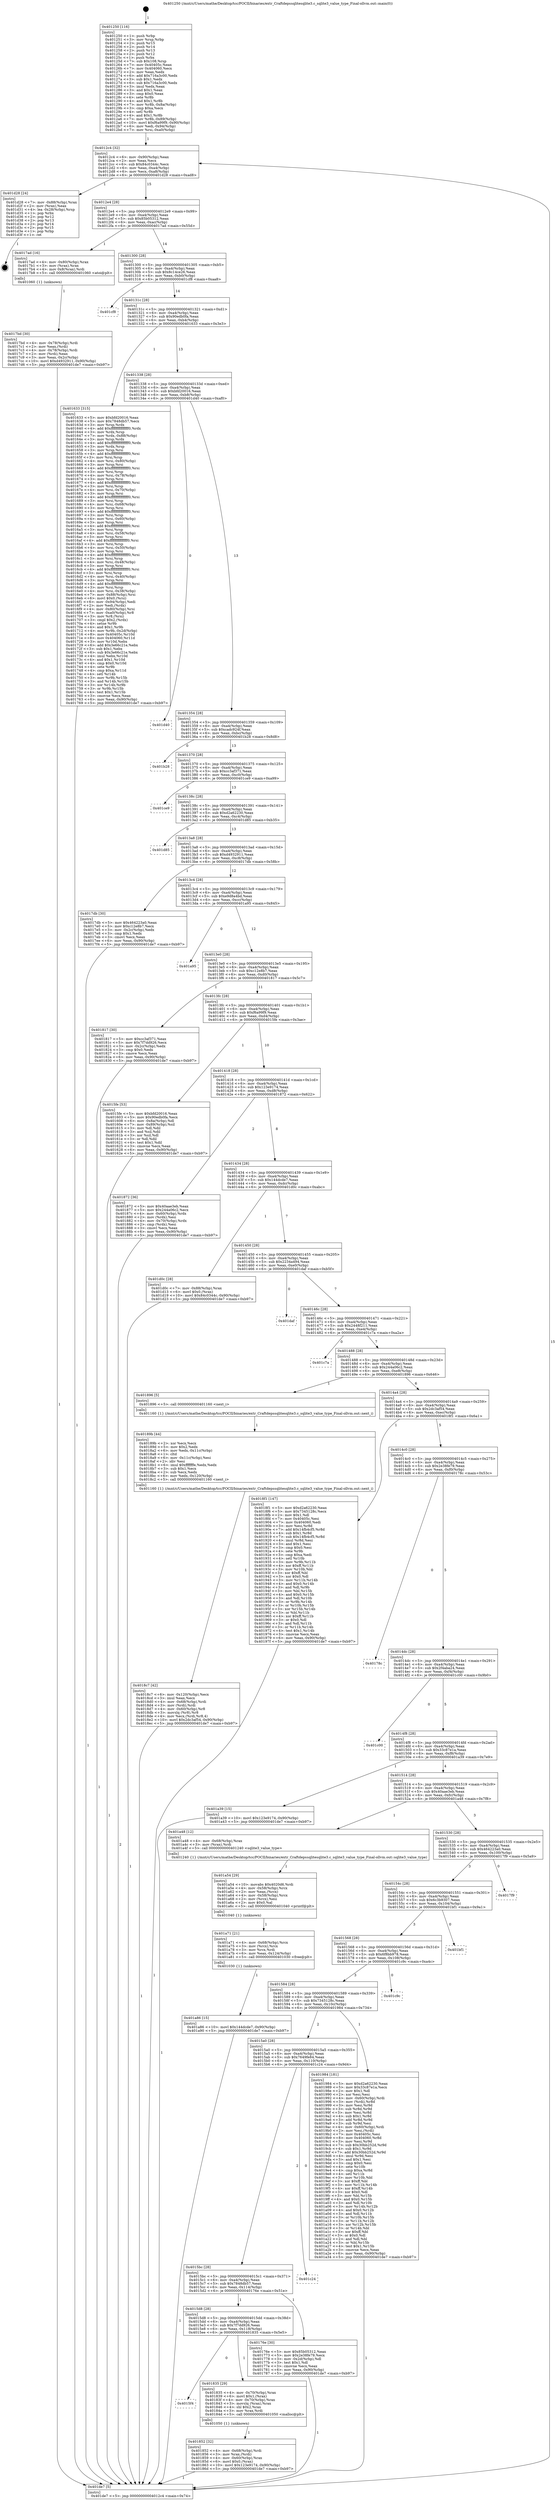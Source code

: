 digraph "0x401250" {
  label = "0x401250 (/mnt/c/Users/mathe/Desktop/tcc/POCII/binaries/extr_Craftdepssqlitesqlite3.c_sqlite3_value_type_Final-ollvm.out::main(0))"
  labelloc = "t"
  node[shape=record]

  Entry [label="",width=0.3,height=0.3,shape=circle,fillcolor=black,style=filled]
  "0x4012c4" [label="{
     0x4012c4 [32]\l
     | [instrs]\l
     &nbsp;&nbsp;0x4012c4 \<+6\>: mov -0x90(%rbp),%eax\l
     &nbsp;&nbsp;0x4012ca \<+2\>: mov %eax,%ecx\l
     &nbsp;&nbsp;0x4012cc \<+6\>: sub $0x84c0344c,%ecx\l
     &nbsp;&nbsp;0x4012d2 \<+6\>: mov %eax,-0xa4(%rbp)\l
     &nbsp;&nbsp;0x4012d8 \<+6\>: mov %ecx,-0xa8(%rbp)\l
     &nbsp;&nbsp;0x4012de \<+6\>: je 0000000000401d28 \<main+0xad8\>\l
  }"]
  "0x401d28" [label="{
     0x401d28 [24]\l
     | [instrs]\l
     &nbsp;&nbsp;0x401d28 \<+7\>: mov -0x88(%rbp),%rax\l
     &nbsp;&nbsp;0x401d2f \<+2\>: mov (%rax),%eax\l
     &nbsp;&nbsp;0x401d31 \<+4\>: lea -0x28(%rbp),%rsp\l
     &nbsp;&nbsp;0x401d35 \<+1\>: pop %rbx\l
     &nbsp;&nbsp;0x401d36 \<+2\>: pop %r12\l
     &nbsp;&nbsp;0x401d38 \<+2\>: pop %r13\l
     &nbsp;&nbsp;0x401d3a \<+2\>: pop %r14\l
     &nbsp;&nbsp;0x401d3c \<+2\>: pop %r15\l
     &nbsp;&nbsp;0x401d3e \<+1\>: pop %rbp\l
     &nbsp;&nbsp;0x401d3f \<+1\>: ret\l
  }"]
  "0x4012e4" [label="{
     0x4012e4 [28]\l
     | [instrs]\l
     &nbsp;&nbsp;0x4012e4 \<+5\>: jmp 00000000004012e9 \<main+0x99\>\l
     &nbsp;&nbsp;0x4012e9 \<+6\>: mov -0xa4(%rbp),%eax\l
     &nbsp;&nbsp;0x4012ef \<+5\>: sub $0x85b05312,%eax\l
     &nbsp;&nbsp;0x4012f4 \<+6\>: mov %eax,-0xac(%rbp)\l
     &nbsp;&nbsp;0x4012fa \<+6\>: je 00000000004017ad \<main+0x55d\>\l
  }"]
  Exit [label="",width=0.3,height=0.3,shape=circle,fillcolor=black,style=filled,peripheries=2]
  "0x4017ad" [label="{
     0x4017ad [16]\l
     | [instrs]\l
     &nbsp;&nbsp;0x4017ad \<+4\>: mov -0x80(%rbp),%rax\l
     &nbsp;&nbsp;0x4017b1 \<+3\>: mov (%rax),%rax\l
     &nbsp;&nbsp;0x4017b4 \<+4\>: mov 0x8(%rax),%rdi\l
     &nbsp;&nbsp;0x4017b8 \<+5\>: call 0000000000401060 \<atoi@plt\>\l
     | [calls]\l
     &nbsp;&nbsp;0x401060 \{1\} (unknown)\l
  }"]
  "0x401300" [label="{
     0x401300 [28]\l
     | [instrs]\l
     &nbsp;&nbsp;0x401300 \<+5\>: jmp 0000000000401305 \<main+0xb5\>\l
     &nbsp;&nbsp;0x401305 \<+6\>: mov -0xa4(%rbp),%eax\l
     &nbsp;&nbsp;0x40130b \<+5\>: sub $0x8c14ce26,%eax\l
     &nbsp;&nbsp;0x401310 \<+6\>: mov %eax,-0xb0(%rbp)\l
     &nbsp;&nbsp;0x401316 \<+6\>: je 0000000000401cf8 \<main+0xaa8\>\l
  }"]
  "0x401a86" [label="{
     0x401a86 [15]\l
     | [instrs]\l
     &nbsp;&nbsp;0x401a86 \<+10\>: movl $0x144dcde7,-0x90(%rbp)\l
     &nbsp;&nbsp;0x401a90 \<+5\>: jmp 0000000000401de7 \<main+0xb97\>\l
  }"]
  "0x401cf8" [label="{
     0x401cf8\l
  }", style=dashed]
  "0x40131c" [label="{
     0x40131c [28]\l
     | [instrs]\l
     &nbsp;&nbsp;0x40131c \<+5\>: jmp 0000000000401321 \<main+0xd1\>\l
     &nbsp;&nbsp;0x401321 \<+6\>: mov -0xa4(%rbp),%eax\l
     &nbsp;&nbsp;0x401327 \<+5\>: sub $0x90edb0fa,%eax\l
     &nbsp;&nbsp;0x40132c \<+6\>: mov %eax,-0xb4(%rbp)\l
     &nbsp;&nbsp;0x401332 \<+6\>: je 0000000000401633 \<main+0x3e3\>\l
  }"]
  "0x401a71" [label="{
     0x401a71 [21]\l
     | [instrs]\l
     &nbsp;&nbsp;0x401a71 \<+4\>: mov -0x68(%rbp),%rcx\l
     &nbsp;&nbsp;0x401a75 \<+3\>: mov (%rcx),%rcx\l
     &nbsp;&nbsp;0x401a78 \<+3\>: mov %rcx,%rdi\l
     &nbsp;&nbsp;0x401a7b \<+6\>: mov %eax,-0x124(%rbp)\l
     &nbsp;&nbsp;0x401a81 \<+5\>: call 0000000000401030 \<free@plt\>\l
     | [calls]\l
     &nbsp;&nbsp;0x401030 \{1\} (unknown)\l
  }"]
  "0x401633" [label="{
     0x401633 [315]\l
     | [instrs]\l
     &nbsp;&nbsp;0x401633 \<+5\>: mov $0xbfd20016,%eax\l
     &nbsp;&nbsp;0x401638 \<+5\>: mov $0x7848db57,%ecx\l
     &nbsp;&nbsp;0x40163d \<+3\>: mov %rsp,%rdx\l
     &nbsp;&nbsp;0x401640 \<+4\>: add $0xfffffffffffffff0,%rdx\l
     &nbsp;&nbsp;0x401644 \<+3\>: mov %rdx,%rsp\l
     &nbsp;&nbsp;0x401647 \<+7\>: mov %rdx,-0x88(%rbp)\l
     &nbsp;&nbsp;0x40164e \<+3\>: mov %rsp,%rdx\l
     &nbsp;&nbsp;0x401651 \<+4\>: add $0xfffffffffffffff0,%rdx\l
     &nbsp;&nbsp;0x401655 \<+3\>: mov %rdx,%rsp\l
     &nbsp;&nbsp;0x401658 \<+3\>: mov %rsp,%rsi\l
     &nbsp;&nbsp;0x40165b \<+4\>: add $0xfffffffffffffff0,%rsi\l
     &nbsp;&nbsp;0x40165f \<+3\>: mov %rsi,%rsp\l
     &nbsp;&nbsp;0x401662 \<+4\>: mov %rsi,-0x80(%rbp)\l
     &nbsp;&nbsp;0x401666 \<+3\>: mov %rsp,%rsi\l
     &nbsp;&nbsp;0x401669 \<+4\>: add $0xfffffffffffffff0,%rsi\l
     &nbsp;&nbsp;0x40166d \<+3\>: mov %rsi,%rsp\l
     &nbsp;&nbsp;0x401670 \<+4\>: mov %rsi,-0x78(%rbp)\l
     &nbsp;&nbsp;0x401674 \<+3\>: mov %rsp,%rsi\l
     &nbsp;&nbsp;0x401677 \<+4\>: add $0xfffffffffffffff0,%rsi\l
     &nbsp;&nbsp;0x40167b \<+3\>: mov %rsi,%rsp\l
     &nbsp;&nbsp;0x40167e \<+4\>: mov %rsi,-0x70(%rbp)\l
     &nbsp;&nbsp;0x401682 \<+3\>: mov %rsp,%rsi\l
     &nbsp;&nbsp;0x401685 \<+4\>: add $0xfffffffffffffff0,%rsi\l
     &nbsp;&nbsp;0x401689 \<+3\>: mov %rsi,%rsp\l
     &nbsp;&nbsp;0x40168c \<+4\>: mov %rsi,-0x68(%rbp)\l
     &nbsp;&nbsp;0x401690 \<+3\>: mov %rsp,%rsi\l
     &nbsp;&nbsp;0x401693 \<+4\>: add $0xfffffffffffffff0,%rsi\l
     &nbsp;&nbsp;0x401697 \<+3\>: mov %rsi,%rsp\l
     &nbsp;&nbsp;0x40169a \<+4\>: mov %rsi,-0x60(%rbp)\l
     &nbsp;&nbsp;0x40169e \<+3\>: mov %rsp,%rsi\l
     &nbsp;&nbsp;0x4016a1 \<+4\>: add $0xfffffffffffffff0,%rsi\l
     &nbsp;&nbsp;0x4016a5 \<+3\>: mov %rsi,%rsp\l
     &nbsp;&nbsp;0x4016a8 \<+4\>: mov %rsi,-0x58(%rbp)\l
     &nbsp;&nbsp;0x4016ac \<+3\>: mov %rsp,%rsi\l
     &nbsp;&nbsp;0x4016af \<+4\>: add $0xfffffffffffffff0,%rsi\l
     &nbsp;&nbsp;0x4016b3 \<+3\>: mov %rsi,%rsp\l
     &nbsp;&nbsp;0x4016b6 \<+4\>: mov %rsi,-0x50(%rbp)\l
     &nbsp;&nbsp;0x4016ba \<+3\>: mov %rsp,%rsi\l
     &nbsp;&nbsp;0x4016bd \<+4\>: add $0xfffffffffffffff0,%rsi\l
     &nbsp;&nbsp;0x4016c1 \<+3\>: mov %rsi,%rsp\l
     &nbsp;&nbsp;0x4016c4 \<+4\>: mov %rsi,-0x48(%rbp)\l
     &nbsp;&nbsp;0x4016c8 \<+3\>: mov %rsp,%rsi\l
     &nbsp;&nbsp;0x4016cb \<+4\>: add $0xfffffffffffffff0,%rsi\l
     &nbsp;&nbsp;0x4016cf \<+3\>: mov %rsi,%rsp\l
     &nbsp;&nbsp;0x4016d2 \<+4\>: mov %rsi,-0x40(%rbp)\l
     &nbsp;&nbsp;0x4016d6 \<+3\>: mov %rsp,%rsi\l
     &nbsp;&nbsp;0x4016d9 \<+4\>: add $0xfffffffffffffff0,%rsi\l
     &nbsp;&nbsp;0x4016dd \<+3\>: mov %rsi,%rsp\l
     &nbsp;&nbsp;0x4016e0 \<+4\>: mov %rsi,-0x38(%rbp)\l
     &nbsp;&nbsp;0x4016e4 \<+7\>: mov -0x88(%rbp),%rsi\l
     &nbsp;&nbsp;0x4016eb \<+6\>: movl $0x0,(%rsi)\l
     &nbsp;&nbsp;0x4016f1 \<+6\>: mov -0x94(%rbp),%edi\l
     &nbsp;&nbsp;0x4016f7 \<+2\>: mov %edi,(%rdx)\l
     &nbsp;&nbsp;0x4016f9 \<+4\>: mov -0x80(%rbp),%rsi\l
     &nbsp;&nbsp;0x4016fd \<+7\>: mov -0xa0(%rbp),%r8\l
     &nbsp;&nbsp;0x401704 \<+3\>: mov %r8,(%rsi)\l
     &nbsp;&nbsp;0x401707 \<+3\>: cmpl $0x2,(%rdx)\l
     &nbsp;&nbsp;0x40170a \<+4\>: setne %r9b\l
     &nbsp;&nbsp;0x40170e \<+4\>: and $0x1,%r9b\l
     &nbsp;&nbsp;0x401712 \<+4\>: mov %r9b,-0x2d(%rbp)\l
     &nbsp;&nbsp;0x401716 \<+8\>: mov 0x40405c,%r10d\l
     &nbsp;&nbsp;0x40171e \<+8\>: mov 0x404060,%r11d\l
     &nbsp;&nbsp;0x401726 \<+3\>: mov %r10d,%ebx\l
     &nbsp;&nbsp;0x401729 \<+6\>: add $0x3e66c21e,%ebx\l
     &nbsp;&nbsp;0x40172f \<+3\>: sub $0x1,%ebx\l
     &nbsp;&nbsp;0x401732 \<+6\>: sub $0x3e66c21e,%ebx\l
     &nbsp;&nbsp;0x401738 \<+4\>: imul %ebx,%r10d\l
     &nbsp;&nbsp;0x40173c \<+4\>: and $0x1,%r10d\l
     &nbsp;&nbsp;0x401740 \<+4\>: cmp $0x0,%r10d\l
     &nbsp;&nbsp;0x401744 \<+4\>: sete %r9b\l
     &nbsp;&nbsp;0x401748 \<+4\>: cmp $0xa,%r11d\l
     &nbsp;&nbsp;0x40174c \<+4\>: setl %r14b\l
     &nbsp;&nbsp;0x401750 \<+3\>: mov %r9b,%r15b\l
     &nbsp;&nbsp;0x401753 \<+3\>: and %r14b,%r15b\l
     &nbsp;&nbsp;0x401756 \<+3\>: xor %r14b,%r9b\l
     &nbsp;&nbsp;0x401759 \<+3\>: or %r9b,%r15b\l
     &nbsp;&nbsp;0x40175c \<+4\>: test $0x1,%r15b\l
     &nbsp;&nbsp;0x401760 \<+3\>: cmovne %ecx,%eax\l
     &nbsp;&nbsp;0x401763 \<+6\>: mov %eax,-0x90(%rbp)\l
     &nbsp;&nbsp;0x401769 \<+5\>: jmp 0000000000401de7 \<main+0xb97\>\l
  }"]
  "0x401338" [label="{
     0x401338 [28]\l
     | [instrs]\l
     &nbsp;&nbsp;0x401338 \<+5\>: jmp 000000000040133d \<main+0xed\>\l
     &nbsp;&nbsp;0x40133d \<+6\>: mov -0xa4(%rbp),%eax\l
     &nbsp;&nbsp;0x401343 \<+5\>: sub $0xbfd20016,%eax\l
     &nbsp;&nbsp;0x401348 \<+6\>: mov %eax,-0xb8(%rbp)\l
     &nbsp;&nbsp;0x40134e \<+6\>: je 0000000000401d40 \<main+0xaf0\>\l
  }"]
  "0x401a54" [label="{
     0x401a54 [29]\l
     | [instrs]\l
     &nbsp;&nbsp;0x401a54 \<+10\>: movabs $0x4020d6,%rdi\l
     &nbsp;&nbsp;0x401a5e \<+4\>: mov -0x58(%rbp),%rcx\l
     &nbsp;&nbsp;0x401a62 \<+2\>: mov %eax,(%rcx)\l
     &nbsp;&nbsp;0x401a64 \<+4\>: mov -0x58(%rbp),%rcx\l
     &nbsp;&nbsp;0x401a68 \<+2\>: mov (%rcx),%esi\l
     &nbsp;&nbsp;0x401a6a \<+2\>: mov $0x0,%al\l
     &nbsp;&nbsp;0x401a6c \<+5\>: call 0000000000401040 \<printf@plt\>\l
     | [calls]\l
     &nbsp;&nbsp;0x401040 \{1\} (unknown)\l
  }"]
  "0x401d40" [label="{
     0x401d40\l
  }", style=dashed]
  "0x401354" [label="{
     0x401354 [28]\l
     | [instrs]\l
     &nbsp;&nbsp;0x401354 \<+5\>: jmp 0000000000401359 \<main+0x109\>\l
     &nbsp;&nbsp;0x401359 \<+6\>: mov -0xa4(%rbp),%eax\l
     &nbsp;&nbsp;0x40135f \<+5\>: sub $0xcadc924f,%eax\l
     &nbsp;&nbsp;0x401364 \<+6\>: mov %eax,-0xbc(%rbp)\l
     &nbsp;&nbsp;0x40136a \<+6\>: je 0000000000401b28 \<main+0x8d8\>\l
  }"]
  "0x4018c7" [label="{
     0x4018c7 [42]\l
     | [instrs]\l
     &nbsp;&nbsp;0x4018c7 \<+6\>: mov -0x120(%rbp),%ecx\l
     &nbsp;&nbsp;0x4018cd \<+3\>: imul %eax,%ecx\l
     &nbsp;&nbsp;0x4018d0 \<+4\>: mov -0x68(%rbp),%rdi\l
     &nbsp;&nbsp;0x4018d4 \<+3\>: mov (%rdi),%rdi\l
     &nbsp;&nbsp;0x4018d7 \<+4\>: mov -0x60(%rbp),%r8\l
     &nbsp;&nbsp;0x4018db \<+3\>: movslq (%r8),%r8\l
     &nbsp;&nbsp;0x4018de \<+4\>: mov %ecx,(%rdi,%r8,4)\l
     &nbsp;&nbsp;0x4018e2 \<+10\>: movl $0x2dc3af54,-0x90(%rbp)\l
     &nbsp;&nbsp;0x4018ec \<+5\>: jmp 0000000000401de7 \<main+0xb97\>\l
  }"]
  "0x401b28" [label="{
     0x401b28\l
  }", style=dashed]
  "0x401370" [label="{
     0x401370 [28]\l
     | [instrs]\l
     &nbsp;&nbsp;0x401370 \<+5\>: jmp 0000000000401375 \<main+0x125\>\l
     &nbsp;&nbsp;0x401375 \<+6\>: mov -0xa4(%rbp),%eax\l
     &nbsp;&nbsp;0x40137b \<+5\>: sub $0xcc3af371,%eax\l
     &nbsp;&nbsp;0x401380 \<+6\>: mov %eax,-0xc0(%rbp)\l
     &nbsp;&nbsp;0x401386 \<+6\>: je 0000000000401ce9 \<main+0xa99\>\l
  }"]
  "0x40189b" [label="{
     0x40189b [44]\l
     | [instrs]\l
     &nbsp;&nbsp;0x40189b \<+2\>: xor %ecx,%ecx\l
     &nbsp;&nbsp;0x40189d \<+5\>: mov $0x2,%edx\l
     &nbsp;&nbsp;0x4018a2 \<+6\>: mov %edx,-0x11c(%rbp)\l
     &nbsp;&nbsp;0x4018a8 \<+1\>: cltd\l
     &nbsp;&nbsp;0x4018a9 \<+6\>: mov -0x11c(%rbp),%esi\l
     &nbsp;&nbsp;0x4018af \<+2\>: idiv %esi\l
     &nbsp;&nbsp;0x4018b1 \<+6\>: imul $0xfffffffe,%edx,%edx\l
     &nbsp;&nbsp;0x4018b7 \<+3\>: sub $0x1,%ecx\l
     &nbsp;&nbsp;0x4018ba \<+2\>: sub %ecx,%edx\l
     &nbsp;&nbsp;0x4018bc \<+6\>: mov %edx,-0x120(%rbp)\l
     &nbsp;&nbsp;0x4018c2 \<+5\>: call 0000000000401160 \<next_i\>\l
     | [calls]\l
     &nbsp;&nbsp;0x401160 \{1\} (/mnt/c/Users/mathe/Desktop/tcc/POCII/binaries/extr_Craftdepssqlitesqlite3.c_sqlite3_value_type_Final-ollvm.out::next_i)\l
  }"]
  "0x401ce9" [label="{
     0x401ce9\l
  }", style=dashed]
  "0x40138c" [label="{
     0x40138c [28]\l
     | [instrs]\l
     &nbsp;&nbsp;0x40138c \<+5\>: jmp 0000000000401391 \<main+0x141\>\l
     &nbsp;&nbsp;0x401391 \<+6\>: mov -0xa4(%rbp),%eax\l
     &nbsp;&nbsp;0x401397 \<+5\>: sub $0xd2a62230,%eax\l
     &nbsp;&nbsp;0x40139c \<+6\>: mov %eax,-0xc4(%rbp)\l
     &nbsp;&nbsp;0x4013a2 \<+6\>: je 0000000000401d85 \<main+0xb35\>\l
  }"]
  "0x401852" [label="{
     0x401852 [32]\l
     | [instrs]\l
     &nbsp;&nbsp;0x401852 \<+4\>: mov -0x68(%rbp),%rdi\l
     &nbsp;&nbsp;0x401856 \<+3\>: mov %rax,(%rdi)\l
     &nbsp;&nbsp;0x401859 \<+4\>: mov -0x60(%rbp),%rax\l
     &nbsp;&nbsp;0x40185d \<+6\>: movl $0x0,(%rax)\l
     &nbsp;&nbsp;0x401863 \<+10\>: movl $0x123e9174,-0x90(%rbp)\l
     &nbsp;&nbsp;0x40186d \<+5\>: jmp 0000000000401de7 \<main+0xb97\>\l
  }"]
  "0x401d85" [label="{
     0x401d85\l
  }", style=dashed]
  "0x4013a8" [label="{
     0x4013a8 [28]\l
     | [instrs]\l
     &nbsp;&nbsp;0x4013a8 \<+5\>: jmp 00000000004013ad \<main+0x15d\>\l
     &nbsp;&nbsp;0x4013ad \<+6\>: mov -0xa4(%rbp),%eax\l
     &nbsp;&nbsp;0x4013b3 \<+5\>: sub $0xd4932911,%eax\l
     &nbsp;&nbsp;0x4013b8 \<+6\>: mov %eax,-0xc8(%rbp)\l
     &nbsp;&nbsp;0x4013be \<+6\>: je 00000000004017db \<main+0x58b\>\l
  }"]
  "0x4015f4" [label="{
     0x4015f4\l
  }", style=dashed]
  "0x4017db" [label="{
     0x4017db [30]\l
     | [instrs]\l
     &nbsp;&nbsp;0x4017db \<+5\>: mov $0x464223a0,%eax\l
     &nbsp;&nbsp;0x4017e0 \<+5\>: mov $0xc12e8b7,%ecx\l
     &nbsp;&nbsp;0x4017e5 \<+3\>: mov -0x2c(%rbp),%edx\l
     &nbsp;&nbsp;0x4017e8 \<+3\>: cmp $0x1,%edx\l
     &nbsp;&nbsp;0x4017eb \<+3\>: cmovl %ecx,%eax\l
     &nbsp;&nbsp;0x4017ee \<+6\>: mov %eax,-0x90(%rbp)\l
     &nbsp;&nbsp;0x4017f4 \<+5\>: jmp 0000000000401de7 \<main+0xb97\>\l
  }"]
  "0x4013c4" [label="{
     0x4013c4 [28]\l
     | [instrs]\l
     &nbsp;&nbsp;0x4013c4 \<+5\>: jmp 00000000004013c9 \<main+0x179\>\l
     &nbsp;&nbsp;0x4013c9 \<+6\>: mov -0xa4(%rbp),%eax\l
     &nbsp;&nbsp;0x4013cf \<+5\>: sub $0xe9d8a4bd,%eax\l
     &nbsp;&nbsp;0x4013d4 \<+6\>: mov %eax,-0xcc(%rbp)\l
     &nbsp;&nbsp;0x4013da \<+6\>: je 0000000000401a95 \<main+0x845\>\l
  }"]
  "0x401835" [label="{
     0x401835 [29]\l
     | [instrs]\l
     &nbsp;&nbsp;0x401835 \<+4\>: mov -0x70(%rbp),%rax\l
     &nbsp;&nbsp;0x401839 \<+6\>: movl $0x1,(%rax)\l
     &nbsp;&nbsp;0x40183f \<+4\>: mov -0x70(%rbp),%rax\l
     &nbsp;&nbsp;0x401843 \<+3\>: movslq (%rax),%rax\l
     &nbsp;&nbsp;0x401846 \<+4\>: shl $0x2,%rax\l
     &nbsp;&nbsp;0x40184a \<+3\>: mov %rax,%rdi\l
     &nbsp;&nbsp;0x40184d \<+5\>: call 0000000000401050 \<malloc@plt\>\l
     | [calls]\l
     &nbsp;&nbsp;0x401050 \{1\} (unknown)\l
  }"]
  "0x401a95" [label="{
     0x401a95\l
  }", style=dashed]
  "0x4013e0" [label="{
     0x4013e0 [28]\l
     | [instrs]\l
     &nbsp;&nbsp;0x4013e0 \<+5\>: jmp 00000000004013e5 \<main+0x195\>\l
     &nbsp;&nbsp;0x4013e5 \<+6\>: mov -0xa4(%rbp),%eax\l
     &nbsp;&nbsp;0x4013eb \<+5\>: sub $0xc12e8b7,%eax\l
     &nbsp;&nbsp;0x4013f0 \<+6\>: mov %eax,-0xd0(%rbp)\l
     &nbsp;&nbsp;0x4013f6 \<+6\>: je 0000000000401817 \<main+0x5c7\>\l
  }"]
  "0x4017bd" [label="{
     0x4017bd [30]\l
     | [instrs]\l
     &nbsp;&nbsp;0x4017bd \<+4\>: mov -0x78(%rbp),%rdi\l
     &nbsp;&nbsp;0x4017c1 \<+2\>: mov %eax,(%rdi)\l
     &nbsp;&nbsp;0x4017c3 \<+4\>: mov -0x78(%rbp),%rdi\l
     &nbsp;&nbsp;0x4017c7 \<+2\>: mov (%rdi),%eax\l
     &nbsp;&nbsp;0x4017c9 \<+3\>: mov %eax,-0x2c(%rbp)\l
     &nbsp;&nbsp;0x4017cc \<+10\>: movl $0xd4932911,-0x90(%rbp)\l
     &nbsp;&nbsp;0x4017d6 \<+5\>: jmp 0000000000401de7 \<main+0xb97\>\l
  }"]
  "0x401817" [label="{
     0x401817 [30]\l
     | [instrs]\l
     &nbsp;&nbsp;0x401817 \<+5\>: mov $0xcc3af371,%eax\l
     &nbsp;&nbsp;0x40181c \<+5\>: mov $0x7f7dd926,%ecx\l
     &nbsp;&nbsp;0x401821 \<+3\>: mov -0x2c(%rbp),%edx\l
     &nbsp;&nbsp;0x401824 \<+3\>: cmp $0x0,%edx\l
     &nbsp;&nbsp;0x401827 \<+3\>: cmove %ecx,%eax\l
     &nbsp;&nbsp;0x40182a \<+6\>: mov %eax,-0x90(%rbp)\l
     &nbsp;&nbsp;0x401830 \<+5\>: jmp 0000000000401de7 \<main+0xb97\>\l
  }"]
  "0x4013fc" [label="{
     0x4013fc [28]\l
     | [instrs]\l
     &nbsp;&nbsp;0x4013fc \<+5\>: jmp 0000000000401401 \<main+0x1b1\>\l
     &nbsp;&nbsp;0x401401 \<+6\>: mov -0xa4(%rbp),%eax\l
     &nbsp;&nbsp;0x401407 \<+5\>: sub $0xf6a99f9,%eax\l
     &nbsp;&nbsp;0x40140c \<+6\>: mov %eax,-0xd4(%rbp)\l
     &nbsp;&nbsp;0x401412 \<+6\>: je 00000000004015fe \<main+0x3ae\>\l
  }"]
  "0x4015d8" [label="{
     0x4015d8 [28]\l
     | [instrs]\l
     &nbsp;&nbsp;0x4015d8 \<+5\>: jmp 00000000004015dd \<main+0x38d\>\l
     &nbsp;&nbsp;0x4015dd \<+6\>: mov -0xa4(%rbp),%eax\l
     &nbsp;&nbsp;0x4015e3 \<+5\>: sub $0x7f7dd926,%eax\l
     &nbsp;&nbsp;0x4015e8 \<+6\>: mov %eax,-0x118(%rbp)\l
     &nbsp;&nbsp;0x4015ee \<+6\>: je 0000000000401835 \<main+0x5e5\>\l
  }"]
  "0x4015fe" [label="{
     0x4015fe [53]\l
     | [instrs]\l
     &nbsp;&nbsp;0x4015fe \<+5\>: mov $0xbfd20016,%eax\l
     &nbsp;&nbsp;0x401603 \<+5\>: mov $0x90edb0fa,%ecx\l
     &nbsp;&nbsp;0x401608 \<+6\>: mov -0x8a(%rbp),%dl\l
     &nbsp;&nbsp;0x40160e \<+7\>: mov -0x89(%rbp),%sil\l
     &nbsp;&nbsp;0x401615 \<+3\>: mov %dl,%dil\l
     &nbsp;&nbsp;0x401618 \<+3\>: and %sil,%dil\l
     &nbsp;&nbsp;0x40161b \<+3\>: xor %sil,%dl\l
     &nbsp;&nbsp;0x40161e \<+3\>: or %dl,%dil\l
     &nbsp;&nbsp;0x401621 \<+4\>: test $0x1,%dil\l
     &nbsp;&nbsp;0x401625 \<+3\>: cmovne %ecx,%eax\l
     &nbsp;&nbsp;0x401628 \<+6\>: mov %eax,-0x90(%rbp)\l
     &nbsp;&nbsp;0x40162e \<+5\>: jmp 0000000000401de7 \<main+0xb97\>\l
  }"]
  "0x401418" [label="{
     0x401418 [28]\l
     | [instrs]\l
     &nbsp;&nbsp;0x401418 \<+5\>: jmp 000000000040141d \<main+0x1cd\>\l
     &nbsp;&nbsp;0x40141d \<+6\>: mov -0xa4(%rbp),%eax\l
     &nbsp;&nbsp;0x401423 \<+5\>: sub $0x123e9174,%eax\l
     &nbsp;&nbsp;0x401428 \<+6\>: mov %eax,-0xd8(%rbp)\l
     &nbsp;&nbsp;0x40142e \<+6\>: je 0000000000401872 \<main+0x622\>\l
  }"]
  "0x401de7" [label="{
     0x401de7 [5]\l
     | [instrs]\l
     &nbsp;&nbsp;0x401de7 \<+5\>: jmp 00000000004012c4 \<main+0x74\>\l
  }"]
  "0x401250" [label="{
     0x401250 [116]\l
     | [instrs]\l
     &nbsp;&nbsp;0x401250 \<+1\>: push %rbp\l
     &nbsp;&nbsp;0x401251 \<+3\>: mov %rsp,%rbp\l
     &nbsp;&nbsp;0x401254 \<+2\>: push %r15\l
     &nbsp;&nbsp;0x401256 \<+2\>: push %r14\l
     &nbsp;&nbsp;0x401258 \<+2\>: push %r13\l
     &nbsp;&nbsp;0x40125a \<+2\>: push %r12\l
     &nbsp;&nbsp;0x40125c \<+1\>: push %rbx\l
     &nbsp;&nbsp;0x40125d \<+7\>: sub $0x108,%rsp\l
     &nbsp;&nbsp;0x401264 \<+7\>: mov 0x40405c,%eax\l
     &nbsp;&nbsp;0x40126b \<+7\>: mov 0x404060,%ecx\l
     &nbsp;&nbsp;0x401272 \<+2\>: mov %eax,%edx\l
     &nbsp;&nbsp;0x401274 \<+6\>: add $0x716a3c00,%edx\l
     &nbsp;&nbsp;0x40127a \<+3\>: sub $0x1,%edx\l
     &nbsp;&nbsp;0x40127d \<+6\>: sub $0x716a3c00,%edx\l
     &nbsp;&nbsp;0x401283 \<+3\>: imul %edx,%eax\l
     &nbsp;&nbsp;0x401286 \<+3\>: and $0x1,%eax\l
     &nbsp;&nbsp;0x401289 \<+3\>: cmp $0x0,%eax\l
     &nbsp;&nbsp;0x40128c \<+4\>: sete %r8b\l
     &nbsp;&nbsp;0x401290 \<+4\>: and $0x1,%r8b\l
     &nbsp;&nbsp;0x401294 \<+7\>: mov %r8b,-0x8a(%rbp)\l
     &nbsp;&nbsp;0x40129b \<+3\>: cmp $0xa,%ecx\l
     &nbsp;&nbsp;0x40129e \<+4\>: setl %r8b\l
     &nbsp;&nbsp;0x4012a2 \<+4\>: and $0x1,%r8b\l
     &nbsp;&nbsp;0x4012a6 \<+7\>: mov %r8b,-0x89(%rbp)\l
     &nbsp;&nbsp;0x4012ad \<+10\>: movl $0xf6a99f9,-0x90(%rbp)\l
     &nbsp;&nbsp;0x4012b7 \<+6\>: mov %edi,-0x94(%rbp)\l
     &nbsp;&nbsp;0x4012bd \<+7\>: mov %rsi,-0xa0(%rbp)\l
  }"]
  "0x40176e" [label="{
     0x40176e [30]\l
     | [instrs]\l
     &nbsp;&nbsp;0x40176e \<+5\>: mov $0x85b05312,%eax\l
     &nbsp;&nbsp;0x401773 \<+5\>: mov $0x2e38fe79,%ecx\l
     &nbsp;&nbsp;0x401778 \<+3\>: mov -0x2d(%rbp),%dl\l
     &nbsp;&nbsp;0x40177b \<+3\>: test $0x1,%dl\l
     &nbsp;&nbsp;0x40177e \<+3\>: cmovne %ecx,%eax\l
     &nbsp;&nbsp;0x401781 \<+6\>: mov %eax,-0x90(%rbp)\l
     &nbsp;&nbsp;0x401787 \<+5\>: jmp 0000000000401de7 \<main+0xb97\>\l
  }"]
  "0x4015bc" [label="{
     0x4015bc [28]\l
     | [instrs]\l
     &nbsp;&nbsp;0x4015bc \<+5\>: jmp 00000000004015c1 \<main+0x371\>\l
     &nbsp;&nbsp;0x4015c1 \<+6\>: mov -0xa4(%rbp),%eax\l
     &nbsp;&nbsp;0x4015c7 \<+5\>: sub $0x7848db57,%eax\l
     &nbsp;&nbsp;0x4015cc \<+6\>: mov %eax,-0x114(%rbp)\l
     &nbsp;&nbsp;0x4015d2 \<+6\>: je 000000000040176e \<main+0x51e\>\l
  }"]
  "0x401872" [label="{
     0x401872 [36]\l
     | [instrs]\l
     &nbsp;&nbsp;0x401872 \<+5\>: mov $0x40aae3eb,%eax\l
     &nbsp;&nbsp;0x401877 \<+5\>: mov $0x244a06c2,%ecx\l
     &nbsp;&nbsp;0x40187c \<+4\>: mov -0x60(%rbp),%rdx\l
     &nbsp;&nbsp;0x401880 \<+2\>: mov (%rdx),%esi\l
     &nbsp;&nbsp;0x401882 \<+4\>: mov -0x70(%rbp),%rdx\l
     &nbsp;&nbsp;0x401886 \<+2\>: cmp (%rdx),%esi\l
     &nbsp;&nbsp;0x401888 \<+3\>: cmovl %ecx,%eax\l
     &nbsp;&nbsp;0x40188b \<+6\>: mov %eax,-0x90(%rbp)\l
     &nbsp;&nbsp;0x401891 \<+5\>: jmp 0000000000401de7 \<main+0xb97\>\l
  }"]
  "0x401434" [label="{
     0x401434 [28]\l
     | [instrs]\l
     &nbsp;&nbsp;0x401434 \<+5\>: jmp 0000000000401439 \<main+0x1e9\>\l
     &nbsp;&nbsp;0x401439 \<+6\>: mov -0xa4(%rbp),%eax\l
     &nbsp;&nbsp;0x40143f \<+5\>: sub $0x144dcde7,%eax\l
     &nbsp;&nbsp;0x401444 \<+6\>: mov %eax,-0xdc(%rbp)\l
     &nbsp;&nbsp;0x40144a \<+6\>: je 0000000000401d0c \<main+0xabc\>\l
  }"]
  "0x401c24" [label="{
     0x401c24\l
  }", style=dashed]
  "0x401d0c" [label="{
     0x401d0c [28]\l
     | [instrs]\l
     &nbsp;&nbsp;0x401d0c \<+7\>: mov -0x88(%rbp),%rax\l
     &nbsp;&nbsp;0x401d13 \<+6\>: movl $0x0,(%rax)\l
     &nbsp;&nbsp;0x401d19 \<+10\>: movl $0x84c0344c,-0x90(%rbp)\l
     &nbsp;&nbsp;0x401d23 \<+5\>: jmp 0000000000401de7 \<main+0xb97\>\l
  }"]
  "0x401450" [label="{
     0x401450 [28]\l
     | [instrs]\l
     &nbsp;&nbsp;0x401450 \<+5\>: jmp 0000000000401455 \<main+0x205\>\l
     &nbsp;&nbsp;0x401455 \<+6\>: mov -0xa4(%rbp),%eax\l
     &nbsp;&nbsp;0x40145b \<+5\>: sub $0x2234a494,%eax\l
     &nbsp;&nbsp;0x401460 \<+6\>: mov %eax,-0xe0(%rbp)\l
     &nbsp;&nbsp;0x401466 \<+6\>: je 0000000000401daf \<main+0xb5f\>\l
  }"]
  "0x4015a0" [label="{
     0x4015a0 [28]\l
     | [instrs]\l
     &nbsp;&nbsp;0x4015a0 \<+5\>: jmp 00000000004015a5 \<main+0x355\>\l
     &nbsp;&nbsp;0x4015a5 \<+6\>: mov -0xa4(%rbp),%eax\l
     &nbsp;&nbsp;0x4015ab \<+5\>: sub $0x7649fe84,%eax\l
     &nbsp;&nbsp;0x4015b0 \<+6\>: mov %eax,-0x110(%rbp)\l
     &nbsp;&nbsp;0x4015b6 \<+6\>: je 0000000000401c24 \<main+0x9d4\>\l
  }"]
  "0x401daf" [label="{
     0x401daf\l
  }", style=dashed]
  "0x40146c" [label="{
     0x40146c [28]\l
     | [instrs]\l
     &nbsp;&nbsp;0x40146c \<+5\>: jmp 0000000000401471 \<main+0x221\>\l
     &nbsp;&nbsp;0x401471 \<+6\>: mov -0xa4(%rbp),%eax\l
     &nbsp;&nbsp;0x401477 \<+5\>: sub $0x2448f211,%eax\l
     &nbsp;&nbsp;0x40147c \<+6\>: mov %eax,-0xe4(%rbp)\l
     &nbsp;&nbsp;0x401482 \<+6\>: je 0000000000401c7a \<main+0xa2a\>\l
  }"]
  "0x401984" [label="{
     0x401984 [181]\l
     | [instrs]\l
     &nbsp;&nbsp;0x401984 \<+5\>: mov $0xd2a62230,%eax\l
     &nbsp;&nbsp;0x401989 \<+5\>: mov $0x33c87e1a,%ecx\l
     &nbsp;&nbsp;0x40198e \<+2\>: mov $0x1,%dl\l
     &nbsp;&nbsp;0x401990 \<+2\>: xor %esi,%esi\l
     &nbsp;&nbsp;0x401992 \<+4\>: mov -0x60(%rbp),%rdi\l
     &nbsp;&nbsp;0x401996 \<+3\>: mov (%rdi),%r8d\l
     &nbsp;&nbsp;0x401999 \<+3\>: mov %esi,%r9d\l
     &nbsp;&nbsp;0x40199c \<+3\>: sub %r8d,%r9d\l
     &nbsp;&nbsp;0x40199f \<+3\>: mov %esi,%r8d\l
     &nbsp;&nbsp;0x4019a2 \<+4\>: sub $0x1,%r8d\l
     &nbsp;&nbsp;0x4019a6 \<+3\>: add %r8d,%r9d\l
     &nbsp;&nbsp;0x4019a9 \<+3\>: sub %r9d,%esi\l
     &nbsp;&nbsp;0x4019ac \<+4\>: mov -0x60(%rbp),%rdi\l
     &nbsp;&nbsp;0x4019b0 \<+2\>: mov %esi,(%rdi)\l
     &nbsp;&nbsp;0x4019b2 \<+7\>: mov 0x40405c,%esi\l
     &nbsp;&nbsp;0x4019b9 \<+8\>: mov 0x404060,%r8d\l
     &nbsp;&nbsp;0x4019c1 \<+3\>: mov %esi,%r9d\l
     &nbsp;&nbsp;0x4019c4 \<+7\>: sub $0x30bb252d,%r9d\l
     &nbsp;&nbsp;0x4019cb \<+4\>: sub $0x1,%r9d\l
     &nbsp;&nbsp;0x4019cf \<+7\>: add $0x30bb252d,%r9d\l
     &nbsp;&nbsp;0x4019d6 \<+4\>: imul %r9d,%esi\l
     &nbsp;&nbsp;0x4019da \<+3\>: and $0x1,%esi\l
     &nbsp;&nbsp;0x4019dd \<+3\>: cmp $0x0,%esi\l
     &nbsp;&nbsp;0x4019e0 \<+4\>: sete %r10b\l
     &nbsp;&nbsp;0x4019e4 \<+4\>: cmp $0xa,%r8d\l
     &nbsp;&nbsp;0x4019e8 \<+4\>: setl %r11b\l
     &nbsp;&nbsp;0x4019ec \<+3\>: mov %r10b,%bl\l
     &nbsp;&nbsp;0x4019ef \<+3\>: xor $0xff,%bl\l
     &nbsp;&nbsp;0x4019f2 \<+3\>: mov %r11b,%r14b\l
     &nbsp;&nbsp;0x4019f5 \<+4\>: xor $0xff,%r14b\l
     &nbsp;&nbsp;0x4019f9 \<+3\>: xor $0x0,%dl\l
     &nbsp;&nbsp;0x4019fc \<+3\>: mov %bl,%r15b\l
     &nbsp;&nbsp;0x4019ff \<+4\>: and $0x0,%r15b\l
     &nbsp;&nbsp;0x401a03 \<+3\>: and %dl,%r10b\l
     &nbsp;&nbsp;0x401a06 \<+3\>: mov %r14b,%r12b\l
     &nbsp;&nbsp;0x401a09 \<+4\>: and $0x0,%r12b\l
     &nbsp;&nbsp;0x401a0d \<+3\>: and %dl,%r11b\l
     &nbsp;&nbsp;0x401a10 \<+3\>: or %r10b,%r15b\l
     &nbsp;&nbsp;0x401a13 \<+3\>: or %r11b,%r12b\l
     &nbsp;&nbsp;0x401a16 \<+3\>: xor %r12b,%r15b\l
     &nbsp;&nbsp;0x401a19 \<+3\>: or %r14b,%bl\l
     &nbsp;&nbsp;0x401a1c \<+3\>: xor $0xff,%bl\l
     &nbsp;&nbsp;0x401a1f \<+3\>: or $0x0,%dl\l
     &nbsp;&nbsp;0x401a22 \<+2\>: and %dl,%bl\l
     &nbsp;&nbsp;0x401a24 \<+3\>: or %bl,%r15b\l
     &nbsp;&nbsp;0x401a27 \<+4\>: test $0x1,%r15b\l
     &nbsp;&nbsp;0x401a2b \<+3\>: cmovne %ecx,%eax\l
     &nbsp;&nbsp;0x401a2e \<+6\>: mov %eax,-0x90(%rbp)\l
     &nbsp;&nbsp;0x401a34 \<+5\>: jmp 0000000000401de7 \<main+0xb97\>\l
  }"]
  "0x401c7a" [label="{
     0x401c7a\l
  }", style=dashed]
  "0x401488" [label="{
     0x401488 [28]\l
     | [instrs]\l
     &nbsp;&nbsp;0x401488 \<+5\>: jmp 000000000040148d \<main+0x23d\>\l
     &nbsp;&nbsp;0x40148d \<+6\>: mov -0xa4(%rbp),%eax\l
     &nbsp;&nbsp;0x401493 \<+5\>: sub $0x244a06c2,%eax\l
     &nbsp;&nbsp;0x401498 \<+6\>: mov %eax,-0xe8(%rbp)\l
     &nbsp;&nbsp;0x40149e \<+6\>: je 0000000000401896 \<main+0x646\>\l
  }"]
  "0x401584" [label="{
     0x401584 [28]\l
     | [instrs]\l
     &nbsp;&nbsp;0x401584 \<+5\>: jmp 0000000000401589 \<main+0x339\>\l
     &nbsp;&nbsp;0x401589 \<+6\>: mov -0xa4(%rbp),%eax\l
     &nbsp;&nbsp;0x40158f \<+5\>: sub $0x7345128c,%eax\l
     &nbsp;&nbsp;0x401594 \<+6\>: mov %eax,-0x10c(%rbp)\l
     &nbsp;&nbsp;0x40159a \<+6\>: je 0000000000401984 \<main+0x734\>\l
  }"]
  "0x401896" [label="{
     0x401896 [5]\l
     | [instrs]\l
     &nbsp;&nbsp;0x401896 \<+5\>: call 0000000000401160 \<next_i\>\l
     | [calls]\l
     &nbsp;&nbsp;0x401160 \{1\} (/mnt/c/Users/mathe/Desktop/tcc/POCII/binaries/extr_Craftdepssqlitesqlite3.c_sqlite3_value_type_Final-ollvm.out::next_i)\l
  }"]
  "0x4014a4" [label="{
     0x4014a4 [28]\l
     | [instrs]\l
     &nbsp;&nbsp;0x4014a4 \<+5\>: jmp 00000000004014a9 \<main+0x259\>\l
     &nbsp;&nbsp;0x4014a9 \<+6\>: mov -0xa4(%rbp),%eax\l
     &nbsp;&nbsp;0x4014af \<+5\>: sub $0x2dc3af54,%eax\l
     &nbsp;&nbsp;0x4014b4 \<+6\>: mov %eax,-0xec(%rbp)\l
     &nbsp;&nbsp;0x4014ba \<+6\>: je 00000000004018f1 \<main+0x6a1\>\l
  }"]
  "0x401c9c" [label="{
     0x401c9c\l
  }", style=dashed]
  "0x4018f1" [label="{
     0x4018f1 [147]\l
     | [instrs]\l
     &nbsp;&nbsp;0x4018f1 \<+5\>: mov $0xd2a62230,%eax\l
     &nbsp;&nbsp;0x4018f6 \<+5\>: mov $0x7345128c,%ecx\l
     &nbsp;&nbsp;0x4018fb \<+2\>: mov $0x1,%dl\l
     &nbsp;&nbsp;0x4018fd \<+7\>: mov 0x40405c,%esi\l
     &nbsp;&nbsp;0x401904 \<+7\>: mov 0x404060,%edi\l
     &nbsp;&nbsp;0x40190b \<+3\>: mov %esi,%r8d\l
     &nbsp;&nbsp;0x40190e \<+7\>: add $0x14fb4cf5,%r8d\l
     &nbsp;&nbsp;0x401915 \<+4\>: sub $0x1,%r8d\l
     &nbsp;&nbsp;0x401919 \<+7\>: sub $0x14fb4cf5,%r8d\l
     &nbsp;&nbsp;0x401920 \<+4\>: imul %r8d,%esi\l
     &nbsp;&nbsp;0x401924 \<+3\>: and $0x1,%esi\l
     &nbsp;&nbsp;0x401927 \<+3\>: cmp $0x0,%esi\l
     &nbsp;&nbsp;0x40192a \<+4\>: sete %r9b\l
     &nbsp;&nbsp;0x40192e \<+3\>: cmp $0xa,%edi\l
     &nbsp;&nbsp;0x401931 \<+4\>: setl %r10b\l
     &nbsp;&nbsp;0x401935 \<+3\>: mov %r9b,%r11b\l
     &nbsp;&nbsp;0x401938 \<+4\>: xor $0xff,%r11b\l
     &nbsp;&nbsp;0x40193c \<+3\>: mov %r10b,%bl\l
     &nbsp;&nbsp;0x40193f \<+3\>: xor $0xff,%bl\l
     &nbsp;&nbsp;0x401942 \<+3\>: xor $0x0,%dl\l
     &nbsp;&nbsp;0x401945 \<+3\>: mov %r11b,%r14b\l
     &nbsp;&nbsp;0x401948 \<+4\>: and $0x0,%r14b\l
     &nbsp;&nbsp;0x40194c \<+3\>: and %dl,%r9b\l
     &nbsp;&nbsp;0x40194f \<+3\>: mov %bl,%r15b\l
     &nbsp;&nbsp;0x401952 \<+4\>: and $0x0,%r15b\l
     &nbsp;&nbsp;0x401956 \<+3\>: and %dl,%r10b\l
     &nbsp;&nbsp;0x401959 \<+3\>: or %r9b,%r14b\l
     &nbsp;&nbsp;0x40195c \<+3\>: or %r10b,%r15b\l
     &nbsp;&nbsp;0x40195f \<+3\>: xor %r15b,%r14b\l
     &nbsp;&nbsp;0x401962 \<+3\>: or %bl,%r11b\l
     &nbsp;&nbsp;0x401965 \<+4\>: xor $0xff,%r11b\l
     &nbsp;&nbsp;0x401969 \<+3\>: or $0x0,%dl\l
     &nbsp;&nbsp;0x40196c \<+3\>: and %dl,%r11b\l
     &nbsp;&nbsp;0x40196f \<+3\>: or %r11b,%r14b\l
     &nbsp;&nbsp;0x401972 \<+4\>: test $0x1,%r14b\l
     &nbsp;&nbsp;0x401976 \<+3\>: cmovne %ecx,%eax\l
     &nbsp;&nbsp;0x401979 \<+6\>: mov %eax,-0x90(%rbp)\l
     &nbsp;&nbsp;0x40197f \<+5\>: jmp 0000000000401de7 \<main+0xb97\>\l
  }"]
  "0x4014c0" [label="{
     0x4014c0 [28]\l
     | [instrs]\l
     &nbsp;&nbsp;0x4014c0 \<+5\>: jmp 00000000004014c5 \<main+0x275\>\l
     &nbsp;&nbsp;0x4014c5 \<+6\>: mov -0xa4(%rbp),%eax\l
     &nbsp;&nbsp;0x4014cb \<+5\>: sub $0x2e38fe79,%eax\l
     &nbsp;&nbsp;0x4014d0 \<+6\>: mov %eax,-0xf0(%rbp)\l
     &nbsp;&nbsp;0x4014d6 \<+6\>: je 000000000040178c \<main+0x53c\>\l
  }"]
  "0x401568" [label="{
     0x401568 [28]\l
     | [instrs]\l
     &nbsp;&nbsp;0x401568 \<+5\>: jmp 000000000040156d \<main+0x31d\>\l
     &nbsp;&nbsp;0x40156d \<+6\>: mov -0xa4(%rbp),%eax\l
     &nbsp;&nbsp;0x401573 \<+5\>: sub $0x6f8bb978,%eax\l
     &nbsp;&nbsp;0x401578 \<+6\>: mov %eax,-0x108(%rbp)\l
     &nbsp;&nbsp;0x40157e \<+6\>: je 0000000000401c9c \<main+0xa4c\>\l
  }"]
  "0x40178c" [label="{
     0x40178c\l
  }", style=dashed]
  "0x4014dc" [label="{
     0x4014dc [28]\l
     | [instrs]\l
     &nbsp;&nbsp;0x4014dc \<+5\>: jmp 00000000004014e1 \<main+0x291\>\l
     &nbsp;&nbsp;0x4014e1 \<+6\>: mov -0xa4(%rbp),%eax\l
     &nbsp;&nbsp;0x4014e7 \<+5\>: sub $0x2f4aba24,%eax\l
     &nbsp;&nbsp;0x4014ec \<+6\>: mov %eax,-0xf4(%rbp)\l
     &nbsp;&nbsp;0x4014f2 \<+6\>: je 0000000000401c00 \<main+0x9b0\>\l
  }"]
  "0x401bf1" [label="{
     0x401bf1\l
  }", style=dashed]
  "0x401c00" [label="{
     0x401c00\l
  }", style=dashed]
  "0x4014f8" [label="{
     0x4014f8 [28]\l
     | [instrs]\l
     &nbsp;&nbsp;0x4014f8 \<+5\>: jmp 00000000004014fd \<main+0x2ad\>\l
     &nbsp;&nbsp;0x4014fd \<+6\>: mov -0xa4(%rbp),%eax\l
     &nbsp;&nbsp;0x401503 \<+5\>: sub $0x33c87e1a,%eax\l
     &nbsp;&nbsp;0x401508 \<+6\>: mov %eax,-0xf8(%rbp)\l
     &nbsp;&nbsp;0x40150e \<+6\>: je 0000000000401a39 \<main+0x7e9\>\l
  }"]
  "0x40154c" [label="{
     0x40154c [28]\l
     | [instrs]\l
     &nbsp;&nbsp;0x40154c \<+5\>: jmp 0000000000401551 \<main+0x301\>\l
     &nbsp;&nbsp;0x401551 \<+6\>: mov -0xa4(%rbp),%eax\l
     &nbsp;&nbsp;0x401557 \<+5\>: sub $0x6c3b9307,%eax\l
     &nbsp;&nbsp;0x40155c \<+6\>: mov %eax,-0x104(%rbp)\l
     &nbsp;&nbsp;0x401562 \<+6\>: je 0000000000401bf1 \<main+0x9a1\>\l
  }"]
  "0x401a39" [label="{
     0x401a39 [15]\l
     | [instrs]\l
     &nbsp;&nbsp;0x401a39 \<+10\>: movl $0x123e9174,-0x90(%rbp)\l
     &nbsp;&nbsp;0x401a43 \<+5\>: jmp 0000000000401de7 \<main+0xb97\>\l
  }"]
  "0x401514" [label="{
     0x401514 [28]\l
     | [instrs]\l
     &nbsp;&nbsp;0x401514 \<+5\>: jmp 0000000000401519 \<main+0x2c9\>\l
     &nbsp;&nbsp;0x401519 \<+6\>: mov -0xa4(%rbp),%eax\l
     &nbsp;&nbsp;0x40151f \<+5\>: sub $0x40aae3eb,%eax\l
     &nbsp;&nbsp;0x401524 \<+6\>: mov %eax,-0xfc(%rbp)\l
     &nbsp;&nbsp;0x40152a \<+6\>: je 0000000000401a48 \<main+0x7f8\>\l
  }"]
  "0x4017f9" [label="{
     0x4017f9\l
  }", style=dashed]
  "0x401a48" [label="{
     0x401a48 [12]\l
     | [instrs]\l
     &nbsp;&nbsp;0x401a48 \<+4\>: mov -0x68(%rbp),%rax\l
     &nbsp;&nbsp;0x401a4c \<+3\>: mov (%rax),%rdi\l
     &nbsp;&nbsp;0x401a4f \<+5\>: call 0000000000401240 \<sqlite3_value_type\>\l
     | [calls]\l
     &nbsp;&nbsp;0x401240 \{1\} (/mnt/c/Users/mathe/Desktop/tcc/POCII/binaries/extr_Craftdepssqlitesqlite3.c_sqlite3_value_type_Final-ollvm.out::sqlite3_value_type)\l
  }"]
  "0x401530" [label="{
     0x401530 [28]\l
     | [instrs]\l
     &nbsp;&nbsp;0x401530 \<+5\>: jmp 0000000000401535 \<main+0x2e5\>\l
     &nbsp;&nbsp;0x401535 \<+6\>: mov -0xa4(%rbp),%eax\l
     &nbsp;&nbsp;0x40153b \<+5\>: sub $0x464223a0,%eax\l
     &nbsp;&nbsp;0x401540 \<+6\>: mov %eax,-0x100(%rbp)\l
     &nbsp;&nbsp;0x401546 \<+6\>: je 00000000004017f9 \<main+0x5a9\>\l
  }"]
  Entry -> "0x401250" [label=" 1"]
  "0x4012c4" -> "0x401d28" [label=" 1"]
  "0x4012c4" -> "0x4012e4" [label=" 15"]
  "0x401d28" -> Exit [label=" 1"]
  "0x4012e4" -> "0x4017ad" [label=" 1"]
  "0x4012e4" -> "0x401300" [label=" 14"]
  "0x401d0c" -> "0x401de7" [label=" 1"]
  "0x401300" -> "0x401cf8" [label=" 0"]
  "0x401300" -> "0x40131c" [label=" 14"]
  "0x401a86" -> "0x401de7" [label=" 1"]
  "0x40131c" -> "0x401633" [label=" 1"]
  "0x40131c" -> "0x401338" [label=" 13"]
  "0x401a71" -> "0x401a86" [label=" 1"]
  "0x401338" -> "0x401d40" [label=" 0"]
  "0x401338" -> "0x401354" [label=" 13"]
  "0x401a54" -> "0x401a71" [label=" 1"]
  "0x401354" -> "0x401b28" [label=" 0"]
  "0x401354" -> "0x401370" [label=" 13"]
  "0x401a48" -> "0x401a54" [label=" 1"]
  "0x401370" -> "0x401ce9" [label=" 0"]
  "0x401370" -> "0x40138c" [label=" 13"]
  "0x401a39" -> "0x401de7" [label=" 1"]
  "0x40138c" -> "0x401d85" [label=" 0"]
  "0x40138c" -> "0x4013a8" [label=" 13"]
  "0x401984" -> "0x401de7" [label=" 1"]
  "0x4013a8" -> "0x4017db" [label=" 1"]
  "0x4013a8" -> "0x4013c4" [label=" 12"]
  "0x4018f1" -> "0x401de7" [label=" 1"]
  "0x4013c4" -> "0x401a95" [label=" 0"]
  "0x4013c4" -> "0x4013e0" [label=" 12"]
  "0x4018c7" -> "0x401de7" [label=" 1"]
  "0x4013e0" -> "0x401817" [label=" 1"]
  "0x4013e0" -> "0x4013fc" [label=" 11"]
  "0x401896" -> "0x40189b" [label=" 1"]
  "0x4013fc" -> "0x4015fe" [label=" 1"]
  "0x4013fc" -> "0x401418" [label=" 10"]
  "0x4015fe" -> "0x401de7" [label=" 1"]
  "0x401250" -> "0x4012c4" [label=" 1"]
  "0x401de7" -> "0x4012c4" [label=" 15"]
  "0x401872" -> "0x401de7" [label=" 2"]
  "0x401633" -> "0x401de7" [label=" 1"]
  "0x401852" -> "0x401de7" [label=" 1"]
  "0x401418" -> "0x401872" [label=" 2"]
  "0x401418" -> "0x401434" [label=" 8"]
  "0x4015d8" -> "0x4015f4" [label=" 0"]
  "0x401434" -> "0x401d0c" [label=" 1"]
  "0x401434" -> "0x401450" [label=" 7"]
  "0x4015d8" -> "0x401835" [label=" 1"]
  "0x401450" -> "0x401daf" [label=" 0"]
  "0x401450" -> "0x40146c" [label=" 7"]
  "0x401817" -> "0x401de7" [label=" 1"]
  "0x40146c" -> "0x401c7a" [label=" 0"]
  "0x40146c" -> "0x401488" [label=" 7"]
  "0x4017db" -> "0x401de7" [label=" 1"]
  "0x401488" -> "0x401896" [label=" 1"]
  "0x401488" -> "0x4014a4" [label=" 6"]
  "0x4017ad" -> "0x4017bd" [label=" 1"]
  "0x4014a4" -> "0x4018f1" [label=" 1"]
  "0x4014a4" -> "0x4014c0" [label=" 5"]
  "0x40176e" -> "0x401de7" [label=" 1"]
  "0x4014c0" -> "0x40178c" [label=" 0"]
  "0x4014c0" -> "0x4014dc" [label=" 5"]
  "0x4015bc" -> "0x40176e" [label=" 1"]
  "0x4014dc" -> "0x401c00" [label=" 0"]
  "0x4014dc" -> "0x4014f8" [label=" 5"]
  "0x401835" -> "0x401852" [label=" 1"]
  "0x4014f8" -> "0x401a39" [label=" 1"]
  "0x4014f8" -> "0x401514" [label=" 4"]
  "0x4015a0" -> "0x401c24" [label=" 0"]
  "0x401514" -> "0x401a48" [label=" 1"]
  "0x401514" -> "0x401530" [label=" 3"]
  "0x40189b" -> "0x4018c7" [label=" 1"]
  "0x401530" -> "0x4017f9" [label=" 0"]
  "0x401530" -> "0x40154c" [label=" 3"]
  "0x4015a0" -> "0x4015bc" [label=" 2"]
  "0x40154c" -> "0x401bf1" [label=" 0"]
  "0x40154c" -> "0x401568" [label=" 3"]
  "0x4015bc" -> "0x4015d8" [label=" 1"]
  "0x401568" -> "0x401c9c" [label=" 0"]
  "0x401568" -> "0x401584" [label=" 3"]
  "0x4017bd" -> "0x401de7" [label=" 1"]
  "0x401584" -> "0x401984" [label=" 1"]
  "0x401584" -> "0x4015a0" [label=" 2"]
}
